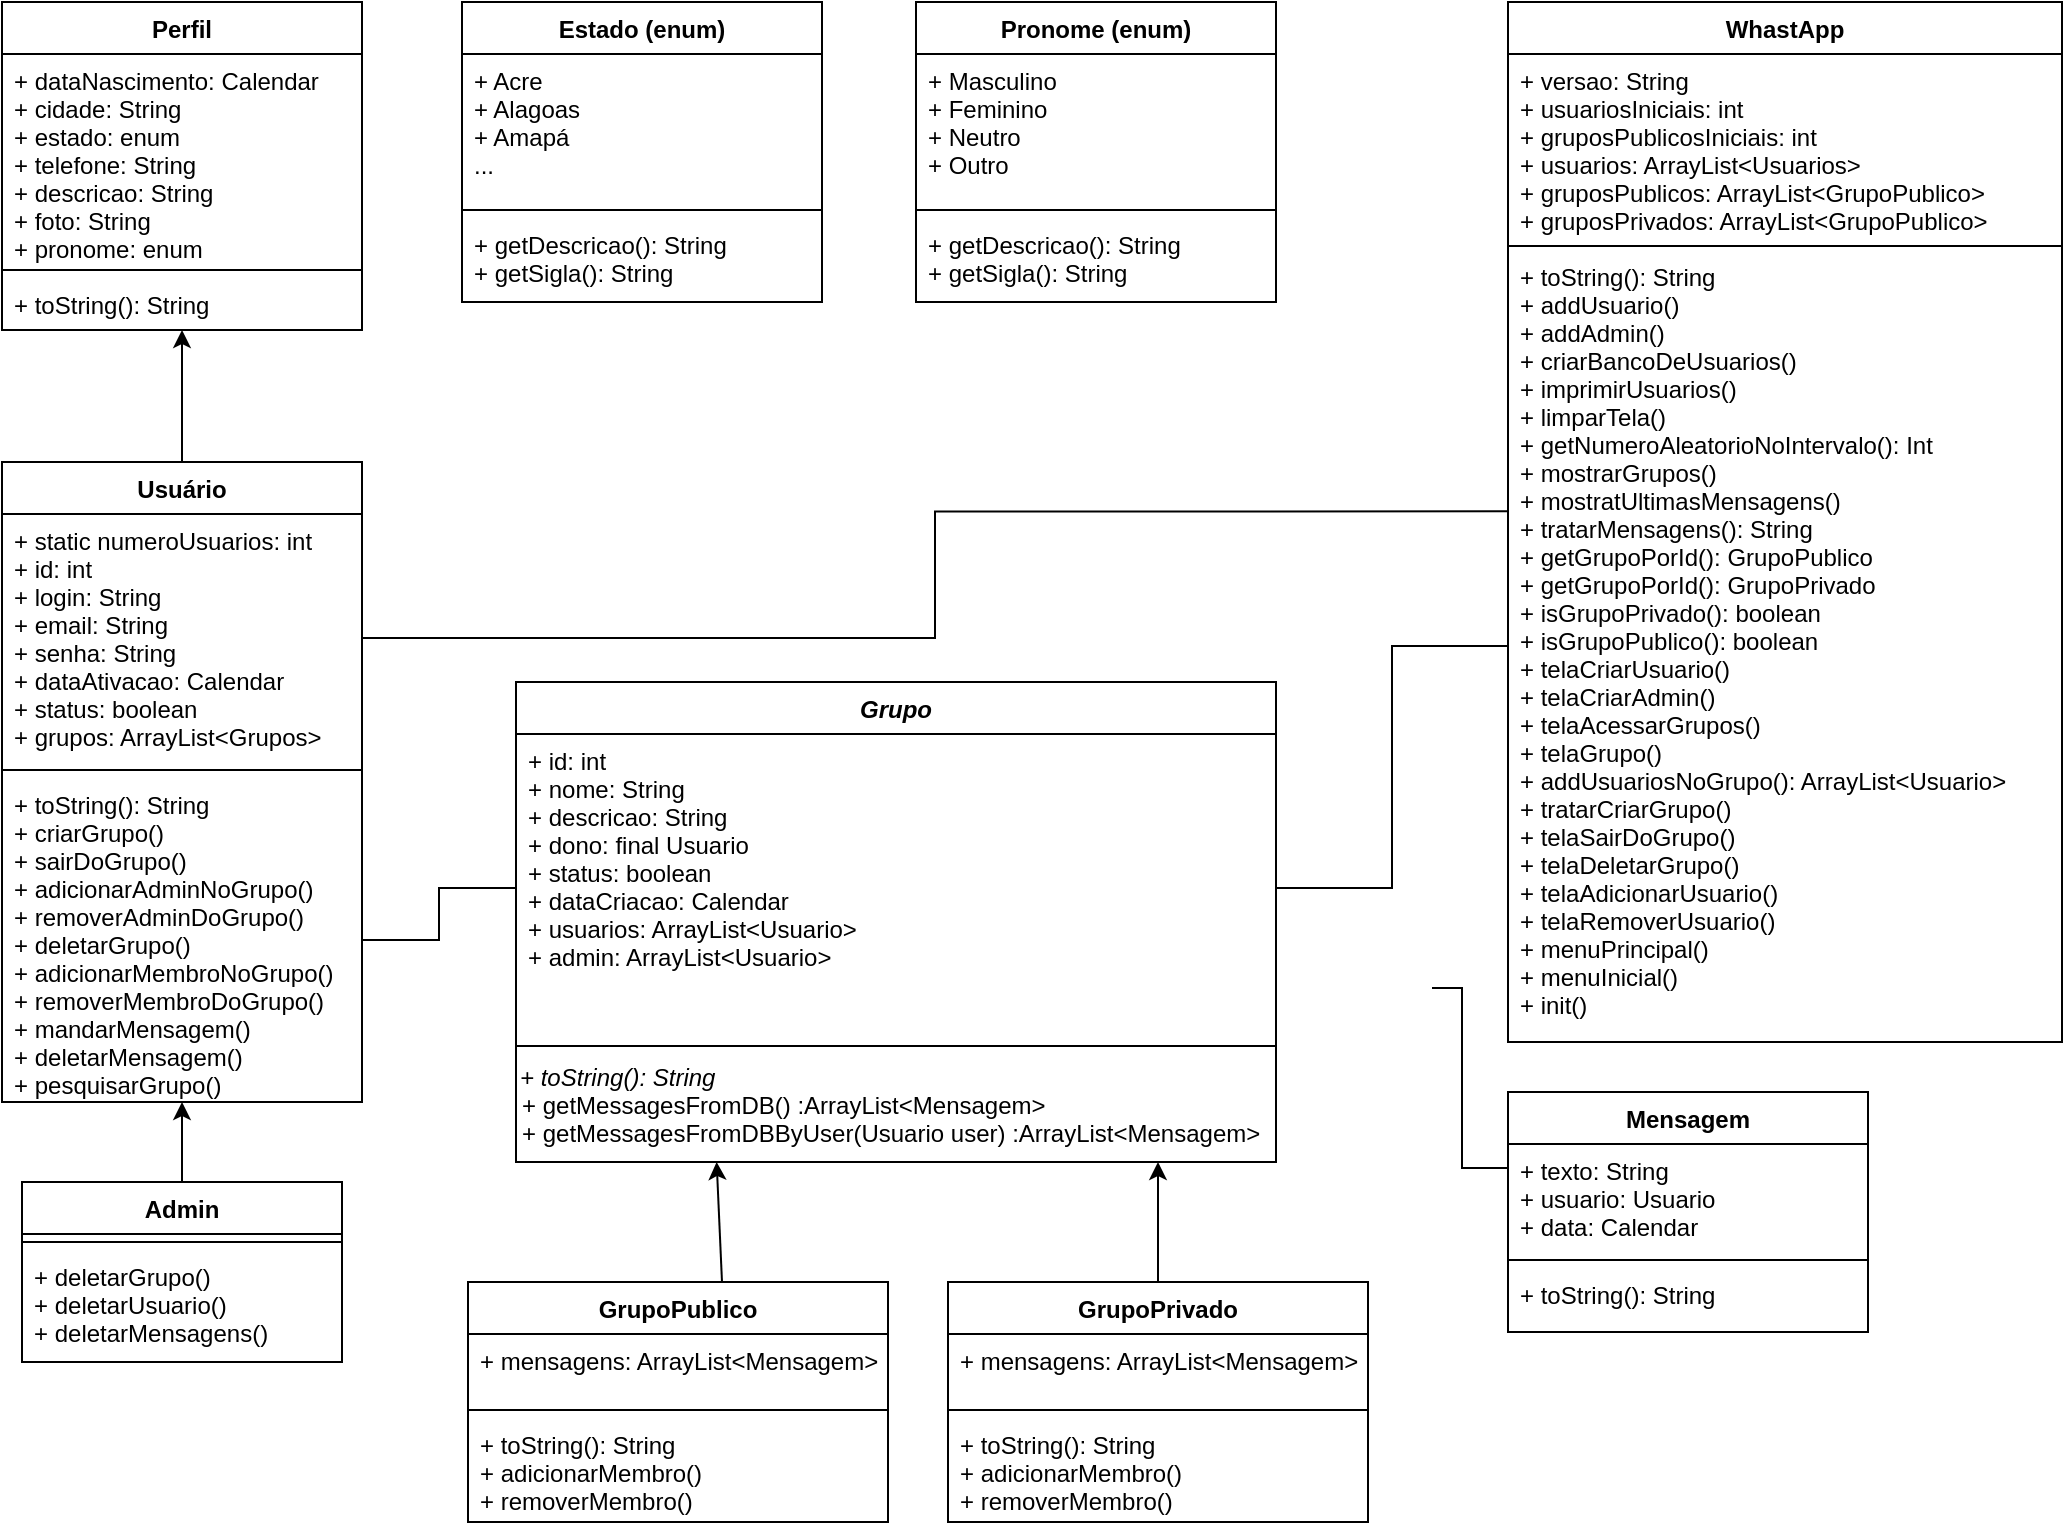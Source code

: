 <mxfile version="14.2.3" type="device"><diagram id="hcHKNvhI0Lb8pK6e10i9" name="Page-1"><mxGraphModel dx="760" dy="447" grid="1" gridSize="10" guides="1" tooltips="1" connect="1" arrows="1" fold="1" page="1" pageScale="1" pageWidth="827" pageHeight="1169" math="0" shadow="0"><root><mxCell id="0"/><mxCell id="1" parent="0"/><mxCell id="gihDWqeqaK2zUd_PTbFi-1" value="Perfil" style="swimlane;fontStyle=1;align=center;verticalAlign=top;childLayout=stackLayout;horizontal=1;startSize=26;horizontalStack=0;resizeParent=1;resizeParentMax=0;resizeLast=0;collapsible=1;marginBottom=0;" parent="1" vertex="1"><mxGeometry x="180" y="40" width="180" height="164" as="geometry"/></mxCell><mxCell id="gihDWqeqaK2zUd_PTbFi-2" value="+ dataNascimento: Calendar&#10;+ cidade: String&#10;+ estado: enum&#10;+ telefone: String&#10;+ descricao: String&#10;+ foto: String&#10;+ pronome: enum" style="text;strokeColor=none;fillColor=none;align=left;verticalAlign=top;spacingLeft=4;spacingRight=4;overflow=hidden;rotatable=0;points=[[0,0.5],[1,0.5]];portConstraint=eastwest;" parent="gihDWqeqaK2zUd_PTbFi-1" vertex="1"><mxGeometry y="26" width="180" height="104" as="geometry"/></mxCell><mxCell id="gihDWqeqaK2zUd_PTbFi-3" value="" style="line;strokeWidth=1;fillColor=none;align=left;verticalAlign=middle;spacingTop=-1;spacingLeft=3;spacingRight=3;rotatable=0;labelPosition=right;points=[];portConstraint=eastwest;" parent="gihDWqeqaK2zUd_PTbFi-1" vertex="1"><mxGeometry y="130" width="180" height="8" as="geometry"/></mxCell><mxCell id="gihDWqeqaK2zUd_PTbFi-4" value="+ toString(): String" style="text;strokeColor=none;fillColor=none;align=left;verticalAlign=top;spacingLeft=4;spacingRight=4;overflow=hidden;rotatable=0;points=[[0,0.5],[1,0.5]];portConstraint=eastwest;" parent="gihDWqeqaK2zUd_PTbFi-1" vertex="1"><mxGeometry y="138" width="180" height="26" as="geometry"/></mxCell><mxCell id="S2wxd5C9z35ExZ4jGP3h-1" style="edgeStyle=orthogonalEdgeStyle;rounded=0;orthogonalLoop=1;jettySize=auto;html=1;exitX=0.5;exitY=0;exitDx=0;exitDy=0;entryX=0.5;entryY=1;entryDx=0;entryDy=0;entryPerimeter=0;" parent="1" source="gihDWqeqaK2zUd_PTbFi-9" target="gihDWqeqaK2zUd_PTbFi-4" edge="1"><mxGeometry relative="1" as="geometry"/></mxCell><mxCell id="gihDWqeqaK2zUd_PTbFi-9" value="Usuário" style="swimlane;fontStyle=1;align=center;verticalAlign=top;childLayout=stackLayout;horizontal=1;startSize=26;horizontalStack=0;resizeParent=1;resizeParentMax=0;resizeLast=0;collapsible=1;marginBottom=0;" parent="1" vertex="1"><mxGeometry x="180" y="270" width="180" height="320" as="geometry"><mxRectangle x="80" y="280" width="100" height="26" as="alternateBounds"/></mxGeometry></mxCell><mxCell id="gihDWqeqaK2zUd_PTbFi-10" value="+ static numeroUsuarios: int&#10;+ id: int&#10;+ login: String&#10;+ email: String&#10;+ senha: String&#10;+ dataAtivacao: Calendar&#10;+ status: boolean&#10;+ grupos: ArrayList&lt;Grupos&gt;" style="text;strokeColor=none;fillColor=none;align=left;verticalAlign=top;spacingLeft=4;spacingRight=4;overflow=hidden;rotatable=0;points=[[0,0.5],[1,0.5]];portConstraint=eastwest;" parent="gihDWqeqaK2zUd_PTbFi-9" vertex="1"><mxGeometry y="26" width="180" height="124" as="geometry"/></mxCell><mxCell id="gihDWqeqaK2zUd_PTbFi-11" value="" style="line;strokeWidth=1;fillColor=none;align=left;verticalAlign=middle;spacingTop=-1;spacingLeft=3;spacingRight=3;rotatable=0;labelPosition=right;points=[];portConstraint=eastwest;" parent="gihDWqeqaK2zUd_PTbFi-9" vertex="1"><mxGeometry y="150" width="180" height="8" as="geometry"/></mxCell><mxCell id="gihDWqeqaK2zUd_PTbFi-12" value="+ toString(): String&#10;+ criarGrupo()&#10;+ sairDoGrupo()&#10;+ adicionarAdminNoGrupo()&#10;+ removerAdminDoGrupo()&#10;+ deletarGrupo()&#10;+ adicionarMembroNoGrupo()&#10;+ removerMembroDoGrupo()&#10;+ mandarMensagem()&#10;+ deletarMensagem()&#10;+ pesquisarGrupo()" style="text;strokeColor=none;fillColor=none;align=left;verticalAlign=top;spacingLeft=4;spacingRight=4;overflow=hidden;rotatable=0;points=[[0,0.5],[1,0.5]];portConstraint=eastwest;" parent="gihDWqeqaK2zUd_PTbFi-9" vertex="1"><mxGeometry y="158" width="180" height="162" as="geometry"/></mxCell><mxCell id="gihDWqeqaK2zUd_PTbFi-14" value="Grupo" style="swimlane;fontStyle=3;align=center;verticalAlign=top;childLayout=stackLayout;horizontal=1;startSize=26;horizontalStack=0;resizeParent=1;resizeParentMax=0;resizeLast=0;collapsible=1;marginBottom=0;" parent="1" vertex="1"><mxGeometry x="437" y="380" width="380" height="240" as="geometry"/></mxCell><mxCell id="gihDWqeqaK2zUd_PTbFi-15" value="+ id: int&#10;+ nome: String&#10;+ descricao: String&#10;+ dono: final Usuario&#10;+ status: boolean&#10;+ dataCriacao: Calendar&#10;+ usuarios: ArrayList&lt;Usuario&gt;&#10;+ admin: ArrayList&lt;Usuario&gt;" style="text;strokeColor=none;fillColor=none;align=left;verticalAlign=top;spacingLeft=4;spacingRight=4;overflow=hidden;rotatable=0;points=[[0,0.5],[1,0.5]];portConstraint=eastwest;" parent="gihDWqeqaK2zUd_PTbFi-14" vertex="1"><mxGeometry y="26" width="380" height="154" as="geometry"/></mxCell><mxCell id="gihDWqeqaK2zUd_PTbFi-16" value="" style="line;strokeWidth=1;fillColor=none;align=left;verticalAlign=middle;spacingTop=-1;spacingLeft=3;spacingRight=3;rotatable=0;labelPosition=right;points=[];portConstraint=eastwest;" parent="gihDWqeqaK2zUd_PTbFi-14" vertex="1"><mxGeometry y="180" width="380" height="4" as="geometry"/></mxCell><mxCell id="fsTBn_GDj-DxzzSG9M5_-5" value="+ toString(): String" style="text;html=1;align=left;verticalAlign=top;resizable=0;points=[];autosize=1;spacing=2;spacingRight=2;fontStyle=2" vertex="1" parent="gihDWqeqaK2zUd_PTbFi-14"><mxGeometry y="184" width="380" height="20" as="geometry"/></mxCell><mxCell id="gihDWqeqaK2zUd_PTbFi-17" value="+ getMessagesFromDB() :ArrayList&lt;Mensagem&gt;&#10;+ getMessagesFromDBByUser(Usuario user) :ArrayList&lt;Mensagem&gt;&#10;" style="text;strokeColor=none;fillColor=none;align=left;verticalAlign=middle;spacingLeft=2;spacingRight=5;overflow=hidden;rotatable=0;points=[[0,0.5],[1,0.5]];portConstraint=eastwest;fontStyle=0;spacing=1;" parent="gihDWqeqaK2zUd_PTbFi-14" vertex="1"><mxGeometry y="204" width="380" height="36" as="geometry"/></mxCell><mxCell id="S2wxd5C9z35ExZ4jGP3h-24" style="edgeStyle=orthogonalEdgeStyle;rounded=0;orthogonalLoop=1;jettySize=auto;html=1;exitX=0.5;exitY=0;exitDx=0;exitDy=0;entryX=0.5;entryY=1;entryDx=0;entryDy=0;entryPerimeter=0;endArrow=classic;endFill=1;" parent="1" source="gihDWqeqaK2zUd_PTbFi-18" target="gihDWqeqaK2zUd_PTbFi-12" edge="1"><mxGeometry relative="1" as="geometry"/></mxCell><mxCell id="gihDWqeqaK2zUd_PTbFi-18" value="Admin" style="swimlane;fontStyle=1;align=center;verticalAlign=top;childLayout=stackLayout;horizontal=1;startSize=26;horizontalStack=0;resizeParent=1;resizeParentMax=0;resizeLast=0;collapsible=1;marginBottom=0;" parent="1" vertex="1"><mxGeometry x="190" y="630" width="160" height="90" as="geometry"/></mxCell><mxCell id="gihDWqeqaK2zUd_PTbFi-20" value="" style="line;strokeWidth=1;fillColor=none;align=left;verticalAlign=middle;spacingTop=-1;spacingLeft=3;spacingRight=3;rotatable=0;labelPosition=right;points=[];portConstraint=eastwest;" parent="gihDWqeqaK2zUd_PTbFi-18" vertex="1"><mxGeometry y="26" width="160" height="8" as="geometry"/></mxCell><mxCell id="gihDWqeqaK2zUd_PTbFi-21" value="+ deletarGrupo()&#10;+ deletarUsuario()&#10;+ deletarMensagens()" style="text;strokeColor=none;fillColor=none;align=left;verticalAlign=top;spacingLeft=4;spacingRight=4;overflow=hidden;rotatable=0;points=[[0,0.5],[1,0.5]];portConstraint=eastwest;" parent="gihDWqeqaK2zUd_PTbFi-18" vertex="1"><mxGeometry y="34" width="160" height="56" as="geometry"/></mxCell><mxCell id="S2wxd5C9z35ExZ4jGP3h-14" value="GrupoPublico" style="swimlane;fontStyle=1;align=center;verticalAlign=top;childLayout=stackLayout;horizontal=1;startSize=26;horizontalStack=0;resizeParent=1;resizeParentMax=0;resizeLast=0;collapsible=1;marginBottom=0;" parent="1" vertex="1"><mxGeometry x="413" y="680" width="210" height="120" as="geometry"/></mxCell><mxCell id="S2wxd5C9z35ExZ4jGP3h-15" value="+ mensagens: ArrayList&lt;Mensagem&gt;" style="text;strokeColor=none;fillColor=none;align=left;verticalAlign=top;spacingLeft=4;spacingRight=4;overflow=hidden;rotatable=0;points=[[0,0.5],[1,0.5]];portConstraint=eastwest;" parent="S2wxd5C9z35ExZ4jGP3h-14" vertex="1"><mxGeometry y="26" width="210" height="34" as="geometry"/></mxCell><mxCell id="S2wxd5C9z35ExZ4jGP3h-16" value="" style="line;strokeWidth=1;fillColor=none;align=left;verticalAlign=middle;spacingTop=-1;spacingLeft=3;spacingRight=3;rotatable=0;labelPosition=right;points=[];portConstraint=eastwest;" parent="S2wxd5C9z35ExZ4jGP3h-14" vertex="1"><mxGeometry y="60" width="210" height="8" as="geometry"/></mxCell><mxCell id="S2wxd5C9z35ExZ4jGP3h-17" value="+ toString(): String&#10;+ adicionarMembro()&#10;+ removerMembro()" style="text;strokeColor=none;fillColor=none;align=left;verticalAlign=top;spacingLeft=4;spacingRight=4;overflow=hidden;rotatable=0;points=[[0,0.5],[1,0.5]];portConstraint=eastwest;" parent="S2wxd5C9z35ExZ4jGP3h-14" vertex="1"><mxGeometry y="68" width="210" height="52" as="geometry"/></mxCell><mxCell id="S2wxd5C9z35ExZ4jGP3h-23" style="edgeStyle=orthogonalEdgeStyle;rounded=0;orthogonalLoop=1;jettySize=auto;html=1;exitX=0.5;exitY=0;exitDx=0;exitDy=0;endArrow=classic;endFill=1;" parent="1" source="S2wxd5C9z35ExZ4jGP3h-18" target="gihDWqeqaK2zUd_PTbFi-17" edge="1"><mxGeometry relative="1" as="geometry"><mxPoint x="758" y="633" as="targetPoint"/><Array as="points"><mxPoint x="758" y="630"/><mxPoint x="758" y="630"/></Array></mxGeometry></mxCell><mxCell id="S2wxd5C9z35ExZ4jGP3h-18" value="GrupoPrivado" style="swimlane;fontStyle=1;align=center;verticalAlign=top;childLayout=stackLayout;horizontal=1;startSize=26;horizontalStack=0;resizeParent=1;resizeParentMax=0;resizeLast=0;collapsible=1;marginBottom=0;" parent="1" vertex="1"><mxGeometry x="653" y="680" width="210" height="120" as="geometry"/></mxCell><mxCell id="S2wxd5C9z35ExZ4jGP3h-19" value="+ mensagens: ArrayList&lt;Mensagem&gt;" style="text;strokeColor=none;fillColor=none;align=left;verticalAlign=top;spacingLeft=4;spacingRight=4;overflow=hidden;rotatable=0;points=[[0,0.5],[1,0.5]];portConstraint=eastwest;" parent="S2wxd5C9z35ExZ4jGP3h-18" vertex="1"><mxGeometry y="26" width="210" height="34" as="geometry"/></mxCell><mxCell id="S2wxd5C9z35ExZ4jGP3h-20" value="" style="line;strokeWidth=1;fillColor=none;align=left;verticalAlign=middle;spacingTop=-1;spacingLeft=3;spacingRight=3;rotatable=0;labelPosition=right;points=[];portConstraint=eastwest;" parent="S2wxd5C9z35ExZ4jGP3h-18" vertex="1"><mxGeometry y="60" width="210" height="8" as="geometry"/></mxCell><mxCell id="S2wxd5C9z35ExZ4jGP3h-21" value="+ toString(): String&#10;+ adicionarMembro()&#10;+ removerMembro()" style="text;strokeColor=none;fillColor=none;align=left;verticalAlign=top;spacingLeft=4;spacingRight=4;overflow=hidden;rotatable=0;points=[[0,0.5],[1,0.5]];portConstraint=eastwest;" parent="S2wxd5C9z35ExZ4jGP3h-18" vertex="1"><mxGeometry y="68" width="210" height="52" as="geometry"/></mxCell><mxCell id="S2wxd5C9z35ExZ4jGP3h-25" value="Mensagem" style="swimlane;fontStyle=1;align=center;verticalAlign=top;childLayout=stackLayout;horizontal=1;startSize=26;horizontalStack=0;resizeParent=1;resizeParentMax=0;resizeLast=0;collapsible=1;marginBottom=0;" parent="1" vertex="1"><mxGeometry x="933" y="585" width="180" height="120" as="geometry"><mxRectangle x="80" y="280" width="100" height="26" as="alternateBounds"/></mxGeometry></mxCell><mxCell id="S2wxd5C9z35ExZ4jGP3h-26" value="+ texto: String&#10;+ usuario: Usuario&#10;+ data: Calendar" style="text;strokeColor=none;fillColor=none;align=left;verticalAlign=top;spacingLeft=4;spacingRight=4;overflow=hidden;rotatable=0;points=[[0,0.5],[1,0.5]];portConstraint=eastwest;" parent="S2wxd5C9z35ExZ4jGP3h-25" vertex="1"><mxGeometry y="26" width="180" height="54" as="geometry"/></mxCell><mxCell id="S2wxd5C9z35ExZ4jGP3h-27" value="" style="line;strokeWidth=1;fillColor=none;align=left;verticalAlign=middle;spacingTop=-1;spacingLeft=3;spacingRight=3;rotatable=0;labelPosition=right;points=[];portConstraint=eastwest;" parent="S2wxd5C9z35ExZ4jGP3h-25" vertex="1"><mxGeometry y="80" width="180" height="8" as="geometry"/></mxCell><mxCell id="S2wxd5C9z35ExZ4jGP3h-28" value="+ toString(): String" style="text;strokeColor=none;fillColor=none;align=left;verticalAlign=top;spacingLeft=4;spacingRight=4;overflow=hidden;rotatable=0;points=[[0,0.5],[1,0.5]];portConstraint=eastwest;" parent="S2wxd5C9z35ExZ4jGP3h-25" vertex="1"><mxGeometry y="88" width="180" height="32" as="geometry"/></mxCell><mxCell id="S2wxd5C9z35ExZ4jGP3h-30" value="Estado (enum)" style="swimlane;fontStyle=1;align=center;verticalAlign=top;childLayout=stackLayout;horizontal=1;startSize=26;horizontalStack=0;resizeParent=1;resizeParentMax=0;resizeLast=0;collapsible=1;marginBottom=0;" parent="1" vertex="1"><mxGeometry x="410" y="40" width="180" height="150" as="geometry"/></mxCell><mxCell id="S2wxd5C9z35ExZ4jGP3h-31" value="+ Acre&#10;+ Alagoas&#10;+ Amapá&#10;..." style="text;strokeColor=none;fillColor=none;align=left;verticalAlign=top;spacingLeft=4;spacingRight=4;overflow=hidden;rotatable=0;points=[[0,0.5],[1,0.5]];portConstraint=eastwest;" parent="S2wxd5C9z35ExZ4jGP3h-30" vertex="1"><mxGeometry y="26" width="180" height="74" as="geometry"/></mxCell><mxCell id="S2wxd5C9z35ExZ4jGP3h-32" value="" style="line;strokeWidth=1;fillColor=none;align=left;verticalAlign=middle;spacingTop=-1;spacingLeft=3;spacingRight=3;rotatable=0;labelPosition=right;points=[];portConstraint=eastwest;" parent="S2wxd5C9z35ExZ4jGP3h-30" vertex="1"><mxGeometry y="100" width="180" height="8" as="geometry"/></mxCell><mxCell id="S2wxd5C9z35ExZ4jGP3h-33" value="+ getDescricao(): String&#10;+ getSigla(): String" style="text;strokeColor=none;fillColor=none;align=left;verticalAlign=top;spacingLeft=4;spacingRight=4;overflow=hidden;rotatable=0;points=[[0,0.5],[1,0.5]];portConstraint=eastwest;" parent="S2wxd5C9z35ExZ4jGP3h-30" vertex="1"><mxGeometry y="108" width="180" height="42" as="geometry"/></mxCell><mxCell id="S2wxd5C9z35ExZ4jGP3h-34" value="Pronome (enum)" style="swimlane;fontStyle=1;align=center;verticalAlign=top;childLayout=stackLayout;horizontal=1;startSize=26;horizontalStack=0;resizeParent=1;resizeParentMax=0;resizeLast=0;collapsible=1;marginBottom=0;" parent="1" vertex="1"><mxGeometry x="637" y="40" width="180" height="150" as="geometry"/></mxCell><mxCell id="S2wxd5C9z35ExZ4jGP3h-35" value="+ Masculino&#10;+ Feminino&#10;+ Neutro&#10;+ Outro" style="text;strokeColor=none;fillColor=none;align=left;verticalAlign=top;spacingLeft=4;spacingRight=4;overflow=hidden;rotatable=0;points=[[0,0.5],[1,0.5]];portConstraint=eastwest;" parent="S2wxd5C9z35ExZ4jGP3h-34" vertex="1"><mxGeometry y="26" width="180" height="74" as="geometry"/></mxCell><mxCell id="S2wxd5C9z35ExZ4jGP3h-36" value="" style="line;strokeWidth=1;fillColor=none;align=left;verticalAlign=middle;spacingTop=-1;spacingLeft=3;spacingRight=3;rotatable=0;labelPosition=right;points=[];portConstraint=eastwest;" parent="S2wxd5C9z35ExZ4jGP3h-34" vertex="1"><mxGeometry y="100" width="180" height="8" as="geometry"/></mxCell><mxCell id="S2wxd5C9z35ExZ4jGP3h-37" value="+ getDescricao(): String&#10;+ getSigla(): String" style="text;strokeColor=none;fillColor=none;align=left;verticalAlign=top;spacingLeft=4;spacingRight=4;overflow=hidden;rotatable=0;points=[[0,0.5],[1,0.5]];portConstraint=eastwest;" parent="S2wxd5C9z35ExZ4jGP3h-34" vertex="1"><mxGeometry y="108" width="180" height="42" as="geometry"/></mxCell><mxCell id="oXLIH1QeXwFW0G_oZ2Ww-1" value="WhastApp" style="swimlane;fontStyle=1;align=center;verticalAlign=top;childLayout=stackLayout;horizontal=1;startSize=26;horizontalStack=0;resizeParent=1;resizeParentMax=0;resizeLast=0;collapsible=1;marginBottom=0;" parent="1" vertex="1"><mxGeometry x="933" y="40" width="277" height="520" as="geometry"/></mxCell><mxCell id="oXLIH1QeXwFW0G_oZ2Ww-2" value="+ versao: String&#10;+ usuariosIniciais: int&#10;+ gruposPublicosIniciais: int&#10;+ usuarios: ArrayList&lt;Usuarios&gt;&#10;+ gruposPublicos: ArrayList&lt;GrupoPublico&gt;&#10;+ gruposPrivados: ArrayList&lt;GrupoPublico&gt;" style="text;strokeColor=none;fillColor=none;align=left;verticalAlign=top;spacingLeft=4;spacingRight=4;overflow=hidden;rotatable=0;points=[[0,0.5],[1,0.5]];portConstraint=eastwest;" parent="oXLIH1QeXwFW0G_oZ2Ww-1" vertex="1"><mxGeometry y="26" width="277" height="94" as="geometry"/></mxCell><mxCell id="oXLIH1QeXwFW0G_oZ2Ww-3" value="" style="line;strokeWidth=1;fillColor=none;align=left;verticalAlign=middle;spacingTop=-1;spacingLeft=3;spacingRight=3;rotatable=0;labelPosition=right;points=[];portConstraint=eastwest;" parent="oXLIH1QeXwFW0G_oZ2Ww-1" vertex="1"><mxGeometry y="120" width="277" height="4" as="geometry"/></mxCell><mxCell id="oXLIH1QeXwFW0G_oZ2Ww-4" value="+ toString(): String&#10;+ addUsuario()&#10;+ addAdmin()&#10;+ criarBancoDeUsuarios()&#10;+ imprimirUsuarios()&#10;+ limparTela()&#10;+ getNumeroAleatorioNoIntervalo(): Int&#10;+ mostrarGrupos()&#10;+ mostratUltimasMensagens()&#10;+ tratarMensagens(): String&#10;+ getGrupoPorId(): GrupoPublico&#10;+ getGrupoPorId(): GrupoPrivado&#10;+ isGrupoPrivado(): boolean&#10;+ isGrupoPublico(): boolean&#10;+ telaCriarUsuario()&#10;+ telaCriarAdmin()&#10;+ telaAcessarGrupos()&#10;+ telaGrupo()&#10;+ addUsuariosNoGrupo(): ArrayList&lt;Usuario&gt;&#10;+ tratarCriarGrupo()&#10;+ telaSairDoGrupo()&#10;+ telaDeletarGrupo()&#10;+ telaAdicionarUsuario()&#10;+ telaRemoverUsuario()&#10;+ menuPrincipal()&#10;+ menuInicial()&#10;+ init()" style="text;strokeColor=none;fillColor=none;align=left;verticalAlign=top;spacingLeft=4;spacingRight=4;overflow=hidden;rotatable=0;points=[[0,0.5],[1,0.5]];portConstraint=eastwest;" parent="oXLIH1QeXwFW0G_oZ2Ww-1" vertex="1"><mxGeometry y="124" width="277" height="396" as="geometry"/></mxCell><mxCell id="oXLIH1QeXwFW0G_oZ2Ww-5" style="edgeStyle=orthogonalEdgeStyle;rounded=0;orthogonalLoop=1;jettySize=auto;html=1;exitX=1;exitY=0.5;exitDx=0;exitDy=0;entryX=0;entryY=0.5;entryDx=0;entryDy=0;endArrow=none;endFill=0;" parent="1" source="gihDWqeqaK2zUd_PTbFi-12" target="gihDWqeqaK2zUd_PTbFi-15" edge="1"><mxGeometry relative="1" as="geometry"/></mxCell><mxCell id="oXLIH1QeXwFW0G_oZ2Ww-6" style="edgeStyle=orthogonalEdgeStyle;rounded=0;orthogonalLoop=1;jettySize=auto;html=1;exitX=1;exitY=0.5;exitDx=0;exitDy=0;entryX=0;entryY=0.33;entryDx=0;entryDy=0;entryPerimeter=0;endArrow=none;endFill=0;" parent="1" source="gihDWqeqaK2zUd_PTbFi-10" target="oXLIH1QeXwFW0G_oZ2Ww-4" edge="1"><mxGeometry relative="1" as="geometry"/></mxCell><mxCell id="oXLIH1QeXwFW0G_oZ2Ww-7" style="edgeStyle=orthogonalEdgeStyle;rounded=0;orthogonalLoop=1;jettySize=auto;html=1;exitX=1;exitY=0.5;exitDx=0;exitDy=0;endArrow=none;endFill=0;" parent="1" source="gihDWqeqaK2zUd_PTbFi-15" target="oXLIH1QeXwFW0G_oZ2Ww-4" edge="1"><mxGeometry relative="1" as="geometry"/></mxCell><mxCell id="kg_9YU8ZLRcn02578TFp-1" style="edgeStyle=orthogonalEdgeStyle;rounded=0;orthogonalLoop=1;jettySize=auto;html=1;exitX=0;exitY=0.5;exitDx=0;exitDy=0;endArrow=none;endFill=0;" parent="1" source="S2wxd5C9z35ExZ4jGP3h-26" edge="1"><mxGeometry relative="1" as="geometry"><mxPoint x="895" y="533" as="targetPoint"/><Array as="points"><mxPoint x="933" y="623"/><mxPoint x="910" y="623"/><mxPoint x="910" y="533"/><mxPoint x="895" y="533"/></Array></mxGeometry></mxCell><mxCell id="fsTBn_GDj-DxzzSG9M5_-3" value="" style="endArrow=classic;html=1;entryX=0.264;entryY=1;entryDx=0;entryDy=0;entryPerimeter=0;" edge="1" parent="1" target="gihDWqeqaK2zUd_PTbFi-17"><mxGeometry width="50" height="50" relative="1" as="geometry"><mxPoint x="540" y="680" as="sourcePoint"/><mxPoint x="590" y="640" as="targetPoint"/></mxGeometry></mxCell></root></mxGraphModel></diagram></mxfile>